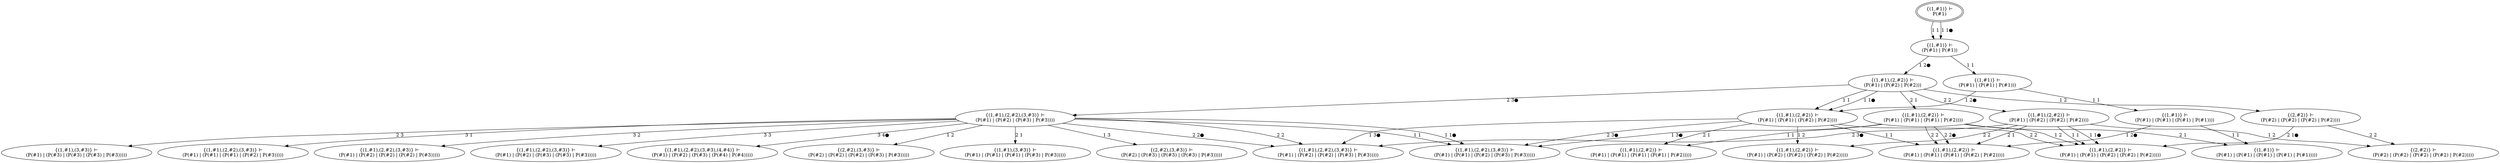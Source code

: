 digraph {
    s0 [peripheries=2,label="{(1,#1)} ⊢
P(#1)"]
    s1 [label="{(1,#1)} ⊢
(P(#1) | P(#1))"]
    s2 [label="{(1,#1)} ⊢
(P(#1) | (P(#1) | P(#1)))"]
    s3 [label="{(1,#1),(2,#2)} ⊢
(P(#1) | (P(#2) | P(#2)))"]
    s4 [label="{(1,#1)} ⊢
(P(#1) | (P(#1) | (P(#1) | P(#1))))"]
    s5 [label="{(1,#1),(2,#2)} ⊢
(P(#1) | (P(#1) | (P(#2) | P(#2))))"]
    s6 [label="{(2,#2)} ⊢
(P(#2) | (P(#2) | (P(#2) | P(#2))))"]
    s7 [label="{(1,#1),(2,#2)} ⊢
(P(#1) | (P(#1) | (P(#1) | P(#2))))"]
    s8 [label="{(1,#1),(2,#2)} ⊢
(P(#1) | (P(#2) | (P(#2) | P(#2))))"]
    s9 [label="{(1,#1),(2,#2),(3,#3)} ⊢
(P(#1) | (P(#2) | (P(#3) | P(#3))))"]
    s10 [label="{(1,#1)} ⊢
(P(#1) | (P(#1) | (P(#1) | (P(#1) | P(#1)))))"]
    s11 [label="{(1,#1),(2,#2)} ⊢
(P(#1) | (P(#1) | (P(#1) | (P(#2) | P(#2)))))"]
    s12 [label="{(1,#1),(2,#2)} ⊢
(P(#1) | (P(#2) | (P(#2) | (P(#2) | P(#2)))))"]
    s13 [label="{(1,#1),(2,#2),(3,#3)} ⊢
(P(#1) | (P(#2) | (P(#2) | (P(#3) | P(#3)))))"]
    s14 [label="{(1,#1),(2,#2)} ⊢
(P(#1) | (P(#1) | (P(#1) | (P(#1) | P(#2)))))"]
    s15 [label="{(1,#1),(2,#2)} ⊢
(P(#1) | (P(#1) | (P(#2) | (P(#2) | P(#2)))))"]
    s16 [label="{(1,#1),(2,#2),(3,#3)} ⊢
(P(#1) | (P(#1) | (P(#2) | (P(#3) | P(#3)))))"]
    s17 [label="{(2,#2)} ⊢
(P(#2) | (P(#2) | (P(#2) | (P(#2) | P(#2)))))"]
    s18 [label="{(2,#2),(3,#3)} ⊢
(P(#2) | (P(#2) | (P(#2) | (P(#3) | P(#3)))))"]
    s19 [label="{(2,#2),(3,#3)} ⊢
(P(#2) | (P(#3) | (P(#3) | (P(#3) | P(#3)))))"]
    s20 [label="{(1,#1),(3,#3)} ⊢
(P(#1) | (P(#1) | (P(#1) | (P(#3) | P(#3)))))"]
    s21 [label="{(1,#1),(3,#3)} ⊢
(P(#1) | (P(#3) | (P(#3) | (P(#3) | P(#3)))))"]
    s22 [label="{(1,#1),(2,#2),(3,#3)} ⊢
(P(#1) | (P(#1) | (P(#1) | (P(#2) | P(#3)))))"]
    s23 [label="{(1,#1),(2,#2),(3,#3)} ⊢
(P(#1) | (P(#2) | (P(#2) | (P(#2) | P(#3)))))"]
    s24 [label="{(1,#1),(2,#2),(3,#3)} ⊢
(P(#1) | (P(#2) | (P(#3) | (P(#3) | P(#3)))))"]
    s25 [label="{(1,#1),(2,#2),(3,#3),(4,#4)} ⊢
(P(#1) | (P(#2) | (P(#3) | (P(#4) | P(#4)))))"]

    s0 -> s1 [label="1 1 "]
    s0 -> s1 [label="1 1● "]
    s1 -> s2 [label="1 1 "]
    s1 -> s3 [label="1 2● "]
    s2 -> s4 [label="1 1 "]
    s2 -> s5 [label="1 2● "]
    s3 -> s5 [label="1 1 "]
    s3 -> s6 [label="1 2 "]
    s3 -> s5 [label="1 1● "]
    s3 -> s7 [label="2 1 "]
    s3 -> s8 [label="2 2 "]
    s3 -> s9 [label="2 3● "]
    s4 -> s10 [label="1 1 "]
    s4 -> s11 [label="1 2● "]
    s5 -> s11 [label="1 1 "]
    s5 -> s12 [label="1 2 "]
    s5 -> s13 [label="1 3● "]
    s5 -> s14 [label="2 1 "]
    s5 -> s15 [label="2 2 "]
    s5 -> s16 [label="2 3● "]
    s6 -> s17 [label="2 2 "]
    s6 -> s15 [label="2 1● "]
    s7 -> s14 [label="1 1 "]
    s7 -> s15 [label="1 2 "]
    s7 -> s16 [label="1 3● "]
    s7 -> s10 [label="2 1 "]
    s7 -> s11 [label="2 2 "]
    s7 -> s11 [label="2 2● "]
    s8 -> s15 [label="1 1 "]
    s8 -> s17 [label="1 2 "]
    s8 -> s15 [label="1 1● "]
    s8 -> s11 [label="2 1 "]
    s8 -> s12 [label="2 2 "]
    s8 -> s13 [label="2 3● "]
    s9 -> s16 [label="1 1 "]
    s9 -> s18 [label="1 2 "]
    s9 -> s19 [label="1 3 "]
    s9 -> s16 [label="1 1● "]
    s9 -> s20 [label="2 1 "]
    s9 -> s13 [label="2 2 "]
    s9 -> s21 [label="2 3 "]
    s9 -> s13 [label="2 2● "]
    s9 -> s22 [label="3 1 "]
    s9 -> s23 [label="3 2 "]
    s9 -> s24 [label="3 3 "]
    s9 -> s25 [label="3 4● "]
}
